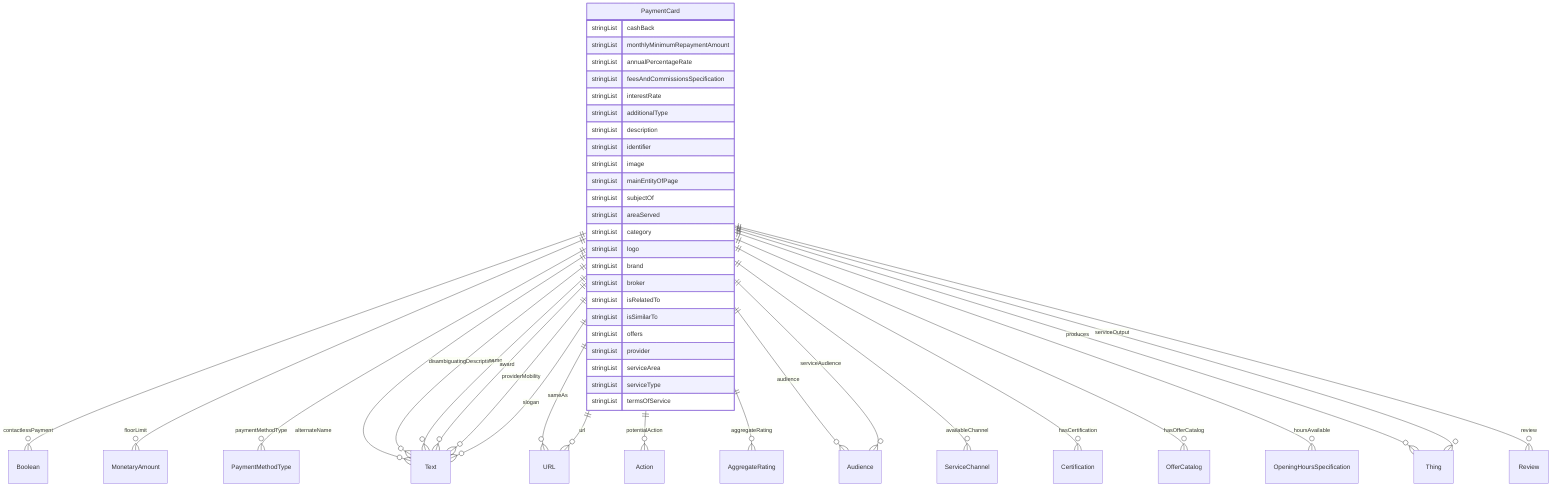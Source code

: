 erDiagram
PaymentCard {
    stringList cashBack  
    stringList monthlyMinimumRepaymentAmount  
    stringList annualPercentageRate  
    stringList feesAndCommissionsSpecification  
    stringList interestRate  
    stringList additionalType  
    stringList description  
    stringList identifier  
    stringList image  
    stringList mainEntityOfPage  
    stringList subjectOf  
    stringList areaServed  
    stringList category  
    stringList logo  
    stringList brand  
    stringList broker  
    stringList isRelatedTo  
    stringList isSimilarTo  
    stringList offers  
    stringList provider  
    stringList serviceArea  
    stringList serviceType  
    stringList termsOfService  
}

PaymentCard ||--}o Boolean : "contactlessPayment"
PaymentCard ||--}o MonetaryAmount : "floorLimit"
PaymentCard ||--}o PaymentMethodType : "paymentMethodType"
PaymentCard ||--}o Text : "alternateName"
PaymentCard ||--}o Text : "disambiguatingDescription"
PaymentCard ||--}o Text : "name"
PaymentCard ||--}o URL : "sameAs"
PaymentCard ||--}o Action : "potentialAction"
PaymentCard ||--}o URL : "url"
PaymentCard ||--}o AggregateRating : "aggregateRating"
PaymentCard ||--}o Audience : "audience"
PaymentCard ||--}o ServiceChannel : "availableChannel"
PaymentCard ||--}o Text : "award"
PaymentCard ||--}o Certification : "hasCertification"
PaymentCard ||--}o OfferCatalog : "hasOfferCatalog"
PaymentCard ||--}o OpeningHoursSpecification : "hoursAvailable"
PaymentCard ||--}o Thing : "produces"
PaymentCard ||--}o Text : "providerMobility"
PaymentCard ||--}o Review : "review"
PaymentCard ||--}o Audience : "serviceAudience"
PaymentCard ||--}o Thing : "serviceOutput"
PaymentCard ||--}o Text : "slogan"